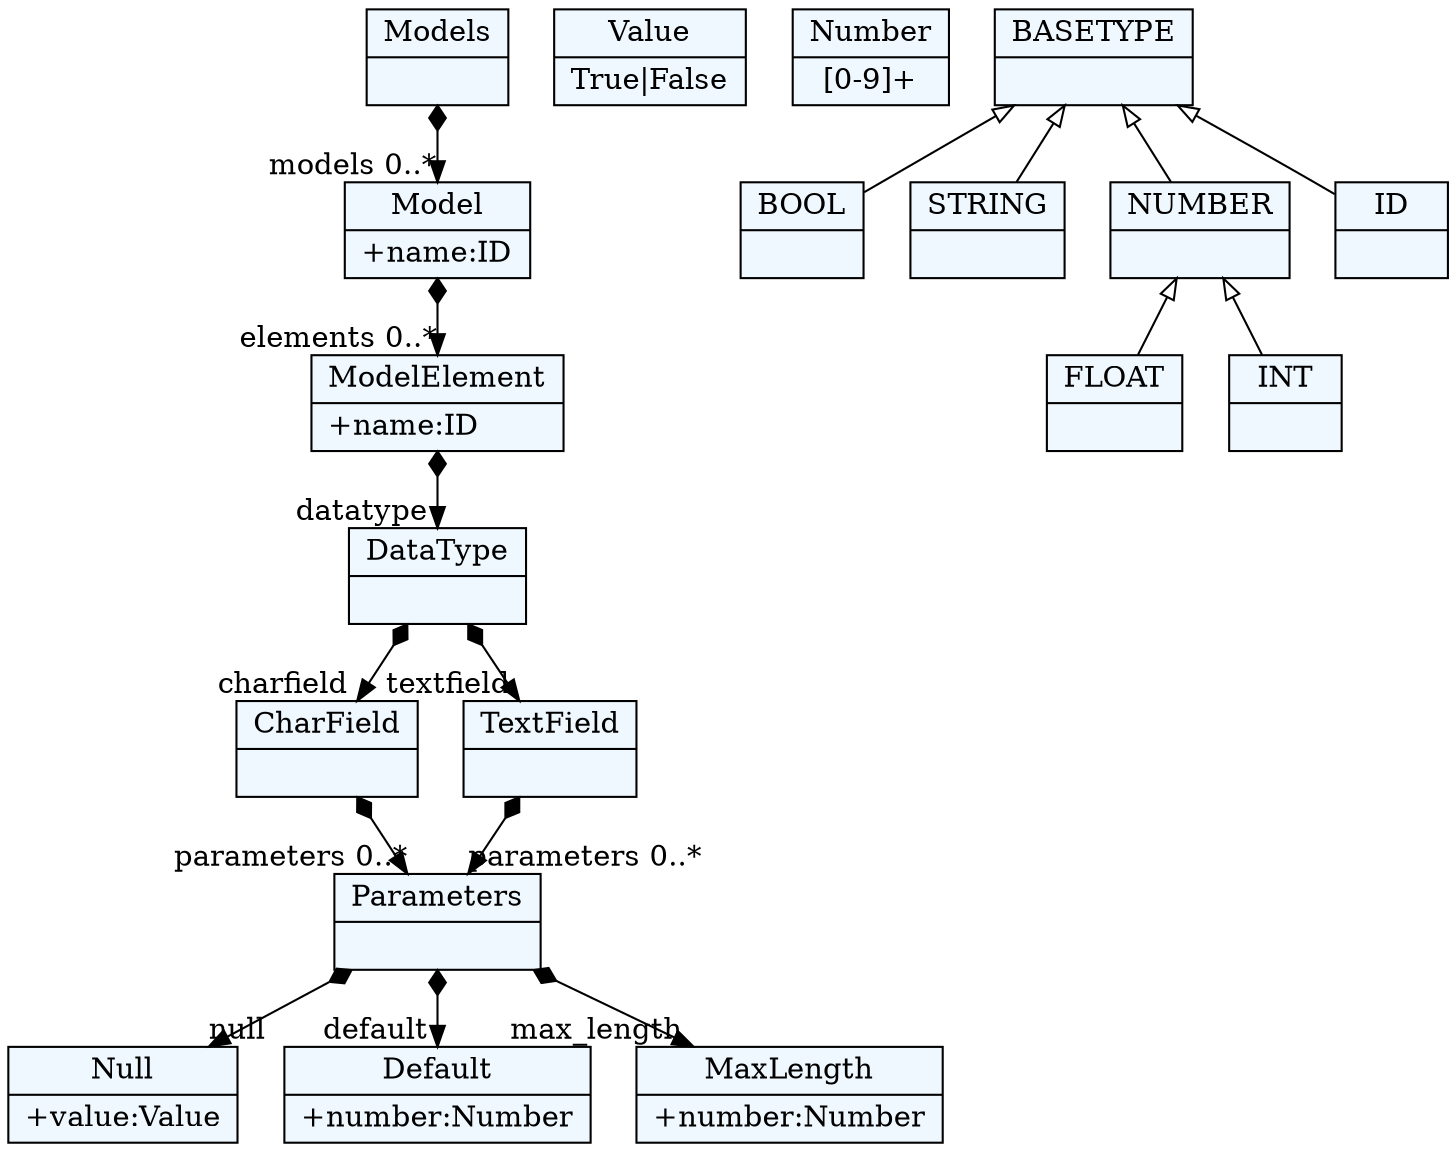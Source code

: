 
    digraph xtext {
    fontname = "Bitstream Vera Sans"
    fontsize = 8
    node[
        shape=record,
        style=filled,
        fillcolor=aliceblue
    ]
    nodesep = 0.3
    edge[dir=black,arrowtail=empty]


2771101249064[ label="{Null|+value:Value\l}"]

2771101233016 -> 2771101221688[arrowtail=diamond, dir=both, headlabel="datatype "]
2771101233016[ label="{ModelElement|+name:ID\l}"]

2771101258504[ label="{Value|True\|False}"]

2771101246232 -> 2771101222632[arrowtail=diamond, dir=both, headlabel="models 0..*"]
2771101246232[ label="{Models|}"]

2771101245288 -> 2771101236792[arrowtail=diamond, dir=both, headlabel="parameters 0..*"]
2771101245288[ label="{CharField|}"]

2771101240568[ label="{Default|+number:Number\l}"]

2771101247176[ label="{MaxLength|+number:Number\l}"]

2771101253784 -> 2771101236792[arrowtail=diamond, dir=both, headlabel="parameters 0..*"]
2771101253784[ label="{TextField|}"]

2771101236792 -> 2771101247176[arrowtail=diamond, dir=both, headlabel="max_length "]
2771101236792 -> 2771101249064[arrowtail=diamond, dir=both, headlabel="null "]
2771101236792 -> 2771101240568[arrowtail=diamond, dir=both, headlabel="default "]
2771101236792[ label="{Parameters|}"]

2771101222632 -> 2771101233016[arrowtail=diamond, dir=both, headlabel="elements 0..*"]
2771101222632[ label="{Model|+name:ID\l}"]

2771101248120[ label="{Number|[0-9]+}"]

2771101221688 -> 2771101245288[arrowtail=diamond, dir=both, headlabel="charfield "]
2771101221688 -> 2771101253784[arrowtail=diamond, dir=both, headlabel="textfield "]
2771101221688[ label="{DataType|}"]

2771101244344[ label="{BOOL|}"]

2771101223576[ label="{STRING|}"]

2771101252840[ label="{BASETYPE|}"]
2771101252840 -> 2771101232072 [dir=back]
2771101252840 -> 2771101244344 [dir=back]
2771101252840 -> 2771101235848 [dir=back]
2771101252840 -> 2771101223576 [dir=back]

2771101237736[ label="{FLOAT|}"]

2771101235848[ label="{ID|}"]

2771101225464[ label="{INT|}"]

2771101232072[ label="{NUMBER|}"]
2771101232072 -> 2771101237736 [dir=back]
2771101232072 -> 2771101225464 [dir=back]


}
